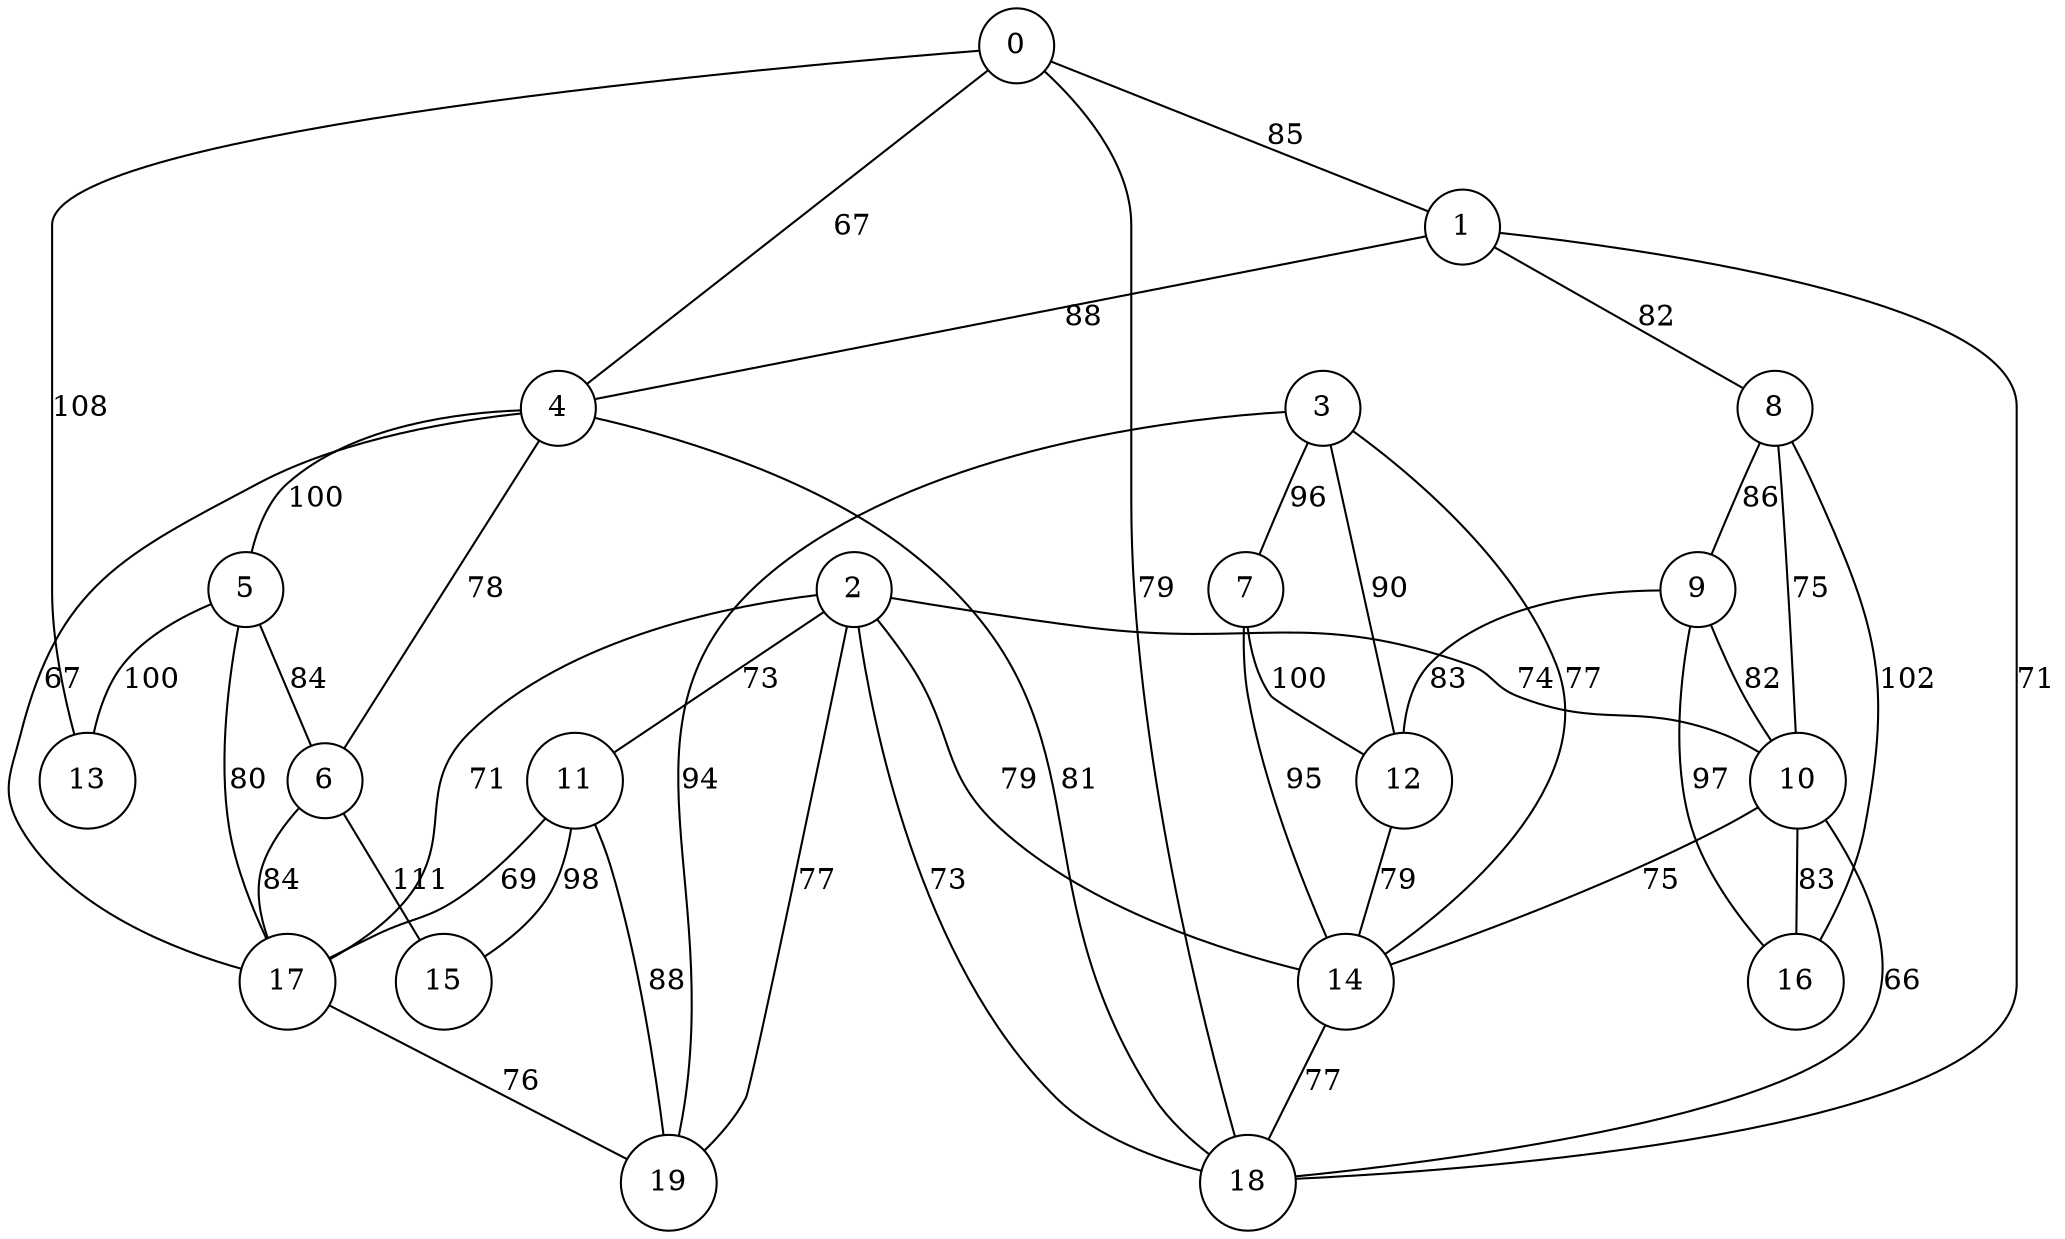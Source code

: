 graph qubit_interaction_graph {
    node [shape=circle];
    0 -- 4 [label=67];
    0 -- 18 [label=79];
    0 -- 13 [label=108];
    0 -- 1 [label=85];
    1 -- 8 [label=82];
    1 -- 4 [label=88];
    1 -- 18 [label=71];
    2 -- 19 [label=77];
    2 -- 14 [label=79];
    2 -- 11 [label=73];
    2 -- 18 [label=73];
    2 -- 10 [label=74];
    2 -- 17 [label=71];
    3 -- 14 [label=77];
    3 -- 7 [label=96];
    3 -- 12 [label=90];
    3 -- 19 [label=94];
    4 -- 6 [label=78];
    4 -- 18 [label=81];
    4 -- 5 [label=100];
    4 -- 17 [label=67];
    5 -- 6 [label=84];
    5 -- 13 [label=100];
    5 -- 17 [label=80];
    6 -- 17 [label=84];
    6 -- 15 [label=111];
    7 -- 12 [label=100];
    7 -- 14 [label=95];
    8 -- 16 [label=102];
    8 -- 9 [label=86];
    8 -- 10 [label=75];
    9 -- 12 [label=83];
    9 -- 16 [label=97];
    9 -- 10 [label=82];
    10 -- 14 [label=75];
    10 -- 16 [label=83];
    10 -- 18 [label=66];
    11 -- 19 [label=88];
    11 -- 15 [label=98];
    11 -- 17 [label=69];
    12 -- 14 [label=79];
    14 -- 18 [label=77];
    17 -- 19 [label=76];
}